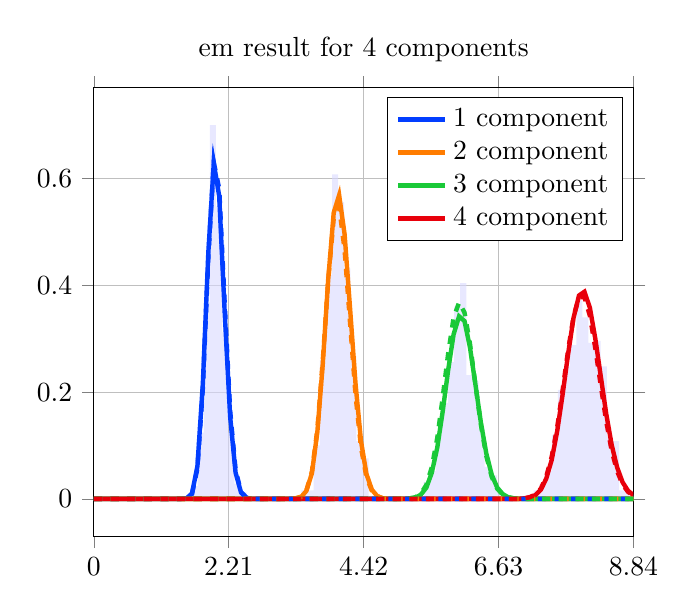 \begin{tikzpicture}
\begin{axis}[title={em result for 4 components}, yticklabel style={/pgf/number format/fixed,
            /pgf/number format/precision=3}, grid={major}, yminorgrids={true}, tick align={outside}, xtick={0.0,2.209,4.419,6.628,8.837}, xmin={0.0}, xmax={8.837}, scaled y ticks={false}]
    \addplot[ybar interval, fill={blue!15}, forget plot, opacity={0.6}, draw={none}, bar width={5.0e-6}]
        table[row sep={\\}]
        {
            \\
            1.6  0.024  \\
            1.7  0.124  \\
            1.8  0.368  \\
            1.9  0.7  \\
            2.0  0.548  \\
            2.1  0.312  \\
            2.2  0.124  \\
            2.3  0.028  \\
            2.4  0.012  \\
            2.5  0.004  \\
            2.6  0.0  \\
            2.7  0.0  \\
            2.8  0.0  \\
            2.9  0.0  \\
            3.0  0.0  \\
            3.1  0.0  \\
            3.2  0.0  \\
            3.3  0.0  \\
            3.4  0.016  \\
            3.5  0.016  \\
            3.6  0.1  \\
            3.7  0.26  \\
            3.8  0.42  \\
            3.9  0.608  \\
            4.0  0.556  \\
            4.1  0.432  \\
            4.2  0.268  \\
            4.3  0.108  \\
            4.4  0.076  \\
            4.5  0.004  \\
            4.6  0.004  \\
            4.7  0.0  \\
            4.8  0.0  \\
            4.9  0.0  \\
            5.0  0.0  \\
            5.1  0.0  \\
            5.2  0.004  \\
            5.3  0.0  \\
            5.4  0.032  \\
            5.5  0.052  \\
            5.6  0.12  \\
            5.7  0.18  \\
            5.8  0.256  \\
            5.9  0.36  \\
            6.0  0.404  \\
            6.1  0.232  \\
            6.2  0.22  \\
            6.3  0.132  \\
            6.4  0.06  \\
            6.5  0.044  \\
            6.6  0.016  \\
            6.7  0.004  \\
            6.8  0.0  \\
            6.9  0.0  \\
            7.0  0.0  \\
            7.1  0.008  \\
            7.2  0.016  \\
            7.3  0.028  \\
            7.4  0.052  \\
            7.5  0.12  \\
            7.6  0.204  \\
            7.7  0.248  \\
            7.8  0.288  \\
            7.9  0.372  \\
            8.0  0.34  \\
            8.1  0.292  \\
            8.2  0.296  \\
            8.3  0.248  \\
            8.4  0.116  \\
            8.5  0.108  \\
            8.6  0.016  \\
            8.7  0.012  \\
            8.8  0.008  \\
            8.9  0.0  \\
        }
        ;
    \addplot[style={{ultra thick}}, color={rgb,1:red,0.008;green,0.243;blue,1.0}]
        table[row sep={\\}]
        {
            \\
            0.0  0.0  \\
            0.089  1.759e-186  \\
            0.179  1.872e-130  \\
            0.268  2.709e-99  \\
            0.357  2.584e-78  \\
            0.446  6.505e-63  \\
            0.536  4.848e-51  \\
            0.625  1.327e-41  \\
            0.714  5.997e-34  \\
            0.803  1.18e-27  \\
            0.893  1.958e-22  \\
            0.982  4.395e-18  \\
            1.071  1.892e-14  \\
            1.16  2.035e-11  \\
            1.25  6.716e-9  \\
            1.339  8.009e-7  \\
            1.428  3.935e-5  \\
            1.518  0.001  \\
            1.607  0.01  \\
            1.696  0.061  \\
            1.785  0.216  \\
            1.875  0.462  \\
            1.964  0.629  \\
            2.053  0.567  \\
            2.142  0.351  \\
            2.232  0.154  \\
            2.321  0.049  \\
            2.41  0.012  \\
            2.499  0.002  \\
            2.589  0.0  \\
            2.678  3.24e-5  \\
            2.767  2.869e-6  \\
            2.856  2.065e-7  \\
            2.946  1.223e-8  \\
            3.035  6.037e-10  \\
            3.124  2.508e-11  \\
            3.214  8.855e-13  \\
            3.303  2.681e-14  \\
            3.392  7.02e-16  \\
            3.481  1.601e-17  \\
            3.571  3.204e-19  \\
            3.66  5.662e-21  \\
            3.749  8.888e-23  \\
            3.838  1.246e-24  \\
            3.928  1.569e-26  \\
            4.017  1.782e-28  \\
            4.106  1.835e-30  \\
            4.195  1.72e-32  \\
            4.285  1.473e-34  \\
            4.374  1.157e-36  \\
            4.463  8.363e-39  \\
            4.553  5.583e-41  \\
            4.642  3.453e-43  \\
            4.731  1.984e-45  \\
            4.82  1.062e-47  \\
            4.91  5.309e-50  \\
            4.999  2.485e-52  \\
            5.088  1.092e-54  \\
            5.177  4.511e-57  \\
            5.267  1.757e-59  \\
            5.356  6.462e-62  \\
            5.445  2.249e-64  \\
            5.534  7.42e-67  \\
            5.624  2.324e-69  \\
            5.713  6.924e-72  \\
            5.802  1.965e-74  \\
            5.891  5.32e-77  \\
            5.981  1.376e-79  \\
            6.07  3.404e-82  \\
            6.159  8.069e-85  \\
            6.249  1.834e-87  \\
            6.338  4.002e-90  \\
            6.427  8.397e-93  \\
            6.516  1.695e-95  \\
            6.606  3.297e-98  \\
            6.695  6.184e-101  \\
            6.784  1.119e-103  \\
            6.873  1.958e-106  \\
            6.963  3.311e-109  \\
            7.052  5.419e-112  \\
            7.141  8.592e-115  \\
            7.23  1.32e-117  \\
            7.32  1.969e-120  \\
            7.409  2.85e-123  \\
            7.498  4.007e-126  \\
            7.588  5.478e-129  \\
            7.677  7.285e-132  \\
            7.766  9.432e-135  \\
            7.855  1.189e-137  \\
            7.945  1.462e-140  \\
            8.034  1.752e-143  \\
            8.123  2.049e-146  \\
            8.212  2.339e-149  \\
            8.302  2.608e-152  \\
            8.391  2.843e-155  \\
            8.48  3.029e-158  \\
            8.569  3.157e-161  \\
            8.659  3.22e-164  \\
            8.748  3.215e-167  \\
            8.837  3.145e-170  \\
        }
        ;
    \addlegendentry {1 component}
    \addplot[style={{ultra thick}}, color={rgb,1:red,1.0;green,0.486;blue,0.0}]
        table[row sep={\\}]
        {
            \\
            0.0  0.0  \\
            0.089  0.0  \\
            0.179  0.0  \\
            0.268  2.507e-308  \\
            0.357  2.918e-262  \\
            0.446  2.125e-227  \\
            0.536  1.267e-199  \\
            0.625  9.726e-177  \\
            0.714  1.966e-157  \\
            0.803  7.334e-141  \\
            0.893  1.908e-126  \\
            0.982  8.936e-114  \\
            1.071  1.517e-102  \\
            1.16  1.589e-92  \\
            1.25  1.552e-83  \\
            1.339  1.963e-75  \\
            1.428  4.183e-68  \\
            1.518  1.865e-61  \\
            1.607  2.08e-55  \\
            1.696  6.744e-50  \\
            1.785  7.215e-45  \\
            1.875  2.838e-40  \\
            1.964  4.504e-36  \\
            2.053  3.127e-32  \\
            2.142  1.019e-28  \\
            2.232  1.659e-25  \\
            2.321  1.423e-22  \\
            2.41  6.757e-20  \\
            2.499  1.853e-17  \\
            2.589  3.052e-15  \\
            2.678  3.124e-13  \\
            2.767  2.05e-11  \\
            2.856  8.876e-10  \\
            2.946  2.6e-8  \\
            3.035  5.275e-7  \\
            3.124  7.573e-6  \\
            3.214  7.844e-5  \\
            3.303  0.001  \\
            3.392  0.003  \\
            3.481  0.015  \\
            3.571  0.048  \\
            3.66  0.125  \\
            3.749  0.253  \\
            3.838  0.411  \\
            3.928  0.536  \\
            4.017  0.569  \\
            4.106  0.496  \\
            4.195  0.358  \\
            4.285  0.216  \\
            4.374  0.109  \\
            4.463  0.047  \\
            4.553  0.017  \\
            4.642  0.005  \\
            4.731  0.001  \\
            4.82  0.0  \\
            4.91  6.919e-5  \\
            4.999  1.238e-5  \\
            5.088  1.951e-6  \\
            5.177  2.719e-7  \\
            5.267  3.364e-8  \\
            5.356  3.71e-9  \\
            5.445  3.661e-10  \\
            5.534  3.246e-11  \\
            5.624  2.593e-12  \\
            5.713  1.873e-13  \\
            5.802  1.227e-14  \\
            5.891  7.313e-16  \\
            5.981  3.977e-17  \\
            6.07  1.978e-18  \\
            6.159  9.024e-20  \\
            6.249  3.785e-21  \\
            6.338  1.464e-22  \\
            6.427  5.227e-24  \\
            6.516  1.728e-25  \\
            6.606  5.301e-27  \\
            6.695  1.512e-28  \\
            6.784  4.014e-30  \\
            6.873  9.948e-32  \\
            6.963  2.305e-33  \\
            7.052  5.0e-35  \\
            7.141  1.017e-36  \\
            7.23  1.945e-38  \\
            7.32  3.497e-40  \\
            7.409  5.927e-42  \\
            7.498  9.478e-44  \\
            7.588  1.432e-45  \\
            7.677  2.048e-47  \\
            7.766  2.774e-49  \\
            7.855  3.564e-51  \\
            7.945  4.349e-53  \\
            8.034  5.045e-55  \\
            8.123  5.571e-57  \\
            8.212  5.862e-59  \\
            8.302  5.884e-61  \\
            8.391  5.639e-63  \\
            8.48  5.165e-65  \\
            8.569  4.526e-67  \\
            8.659  3.798e-69  \\
            8.748  3.054e-71  \\
            8.837  2.356e-73  \\
        }
        ;
    \addlegendentry {2 component}
    \addplot[style={{ultra thick}}, color={rgb,1:red,0.102;green,0.788;blue,0.22}]
        table[row sep={\\}]
        {
            \\
            0.0  0.0  \\
            0.089  0.0  \\
            0.179  0.0  \\
            0.268  0.0  \\
            0.357  0.0  \\
            0.446  0.0  \\
            0.536  0.0  \\
            0.625  0.0  \\
            0.714  0.0  \\
            0.803  2.869e-299  \\
            0.893  1.015e-275  \\
            0.982  8.717e-255  \\
            1.071  5.184e-236  \\
            1.16  4.738e-219  \\
            1.25  1.237e-203  \\
            1.339  1.506e-189  \\
            1.428  1.272e-176  \\
            1.518  1.03e-164  \\
            1.607  1.045e-153  \\
            1.696  1.662e-143  \\
            1.785  5.021e-134  \\
            1.875  3.384e-125  \\
            1.964  5.854e-117  \\
            2.053  2.933e-109  \\
            2.142  4.728e-102  \\
            2.232  2.691e-95  \\
            2.321  5.869e-89  \\
            2.41  5.272e-83  \\
            2.499  2.081e-77  \\
            2.589  3.822e-72  \\
            2.678  3.442e-67  \\
            2.767  1.592e-62  \\
            2.856  3.948e-58  \\
            2.946  5.451e-54  \\
            3.035  4.34e-50  \\
            3.124  2.057e-46  \\
            3.214  5.979e-43  \\
            3.303  1.094e-39  \\
            3.392  1.292e-36  \\
            3.481  1.008e-33  \\
            3.571  5.301e-31  \\
            3.66  1.917e-28  \\
            3.749  4.853e-26  \\
            3.838  8.747e-24  \\
            3.928  1.14e-21  \\
            4.017  1.09e-19  \\
            4.106  7.757e-18  \\
            4.195  4.157e-16  \\
            4.285  1.698e-14  \\
            4.374  5.35e-13  \\
            4.463  1.313e-11  \\
            4.553  2.536e-10  \\
            4.642  3.889e-9  \\
            4.731  4.779e-8  \\
            4.82  4.744e-7  \\
            4.91  3.835e-6  \\
            4.999  2.543e-5  \\
            5.088  0.0  \\
            5.177  0.001  \\
            5.267  0.002  \\
            5.356  0.008  \\
            5.445  0.021  \\
            5.534  0.049  \\
            5.624  0.096  \\
            5.713  0.164  \\
            5.802  0.241  \\
            5.891  0.308  \\
            5.981  0.342  \\
            6.07  0.333  \\
            6.159  0.284  \\
            6.249  0.214  \\
            6.338  0.143  \\
            6.427  0.085  \\
            6.516  0.045  \\
            6.606  0.021  \\
            6.695  0.009  \\
            6.784  0.003  \\
            6.873  0.001  \\
            6.963  0.0  \\
            7.052  0.0  \\
            7.141  2.552e-5  \\
            7.23  5.919e-6  \\
            7.32  1.253e-6  \\
            7.409  2.427e-7  \\
            7.498  4.309e-8  \\
            7.588  7.027e-9  \\
            7.677  1.055e-9  \\
            7.766  1.46e-10  \\
            7.855  1.867e-11  \\
            7.945  2.21e-12  \\
            8.034  2.425e-13  \\
            8.123  2.471e-14  \\
            8.212  2.343e-15  \\
            8.302  2.069e-16  \\
            8.391  1.705e-17  \\
            8.48  1.313e-18  \\
            8.569  9.463e-20  \\
            8.659  6.39e-21  \\
            8.748  4.048e-22  \\
            8.837  2.41e-23  \\
        }
        ;
    \addlegendentry {3 component}
    \addplot[style={{ultra thick}}, color={rgb,1:red,0.91;green,0.0;blue,0.043}]
        table[row sep={\\}]
        {
            \\
            0.0  0.0  \\
            0.089  0.0  \\
            0.179  0.0  \\
            0.268  0.0  \\
            0.357  0.0  \\
            0.446  0.0  \\
            0.536  0.0  \\
            0.625  0.0  \\
            0.714  0.0  \\
            0.803  0.0  \\
            0.893  0.0  \\
            0.982  0.0  \\
            1.071  0.0  \\
            1.16  0.0  \\
            1.25  0.0  \\
            1.339  0.0  \\
            1.428  5.337e-314  \\
            1.518  7.698e-297  \\
            1.607  6.971e-281  \\
            1.696  5.346e-266  \\
            1.785  4.474e-252  \\
            1.875  5.072e-239  \\
            1.964  9.383e-227  \\
            2.053  3.328e-215  \\
            2.142  2.604e-204  \\
            2.232  5.089e-194  \\
            2.321  2.768e-184  \\
            2.41  4.615e-175  \\
            2.499  2.571e-166  \\
            2.589  5.17e-158  \\
            2.678  4.019e-150  \\
            2.767  1.286e-142  \\
            2.856  1.791e-135  \\
            2.946  1.144e-128  \\
            3.035  3.506e-122  \\
            3.124  5.384e-116  \\
            3.214  4.307e-110  \\
            3.303  1.86e-104  \\
            3.392  4.482e-99  \\
            3.481  6.21e-94  \\
            3.571  5.089e-89  \\
            3.66  2.531e-84  \\
            3.749  7.829e-80  \\
            3.838  1.539e-75  \\
            3.928  1.965e-71  \\
            4.017  1.66e-67  \\
            4.106  9.456e-64  \\
            4.195  3.692e-60  \\
            4.285  1.004e-56  \\
            4.374  1.931e-53  \\
            4.463  2.662e-50  \\
            4.553  2.666e-47  \\
            4.642  1.964e-44  \\
            4.731  1.077e-41  \\
            4.82  4.444e-39  \\
            4.91  1.394e-36  \\
            4.999  3.36e-34  \\
            5.088  6.275e-32  \\
            5.177  9.165e-30  \\
            5.267  1.056e-27  \\
            5.356  9.667e-26  \\
            5.445  7.091e-24  \\
            5.534  4.197e-22  \\
            5.624  2.018e-20  \\
            5.713  7.932e-19  \\
            5.802  2.566e-17  \\
            5.891  6.871e-16  \\
            5.981  1.532e-14  \\
            6.07  2.858e-13  \\
            6.159  4.486e-12  \\
            6.249  5.955e-11  \\
            6.338  6.716e-10  \\
            6.427  6.464e-9  \\
            6.516  5.333e-8  \\
            6.606  3.788e-7  \\
            6.695  2.325e-6  \\
            6.784  1.238e-5  \\
            6.873  5.743e-5  \\
            6.963  0.0  \\
            7.052  0.001  \\
            7.141  0.003  \\
            7.23  0.007  \\
            7.32  0.017  \\
            7.409  0.038  \\
            7.498  0.073  \\
            7.588  0.127  \\
            7.677  0.196  \\
            7.766  0.271  \\
            7.855  0.339  \\
            7.945  0.381  \\
            8.034  0.388  \\
            8.123  0.358  \\
            8.212  0.3  \\
            8.302  0.229  \\
            8.391  0.159  \\
            8.48  0.101  \\
            8.569  0.059  \\
            8.659  0.031  \\
            8.748  0.015  \\
            8.837  0.007  \\
        }
        ;
    \addlegendentry {4 component}
    \addplot[style={{ultra thick, dashed}}, color={rgb,1:red,0.008;green,0.243;blue,1.0}]
        table[row sep={\\}]
        {
            \\
            0.0  0.0  \\
            0.089  1.171e-186  \\
            0.179  1.25e-130  \\
            0.268  1.829e-99  \\
            0.357  1.772e-78  \\
            0.446  4.537e-63  \\
            0.536  3.444e-51  \\
            0.625  9.611e-42  \\
            0.714  4.431e-34  \\
            0.803  8.894e-28  \\
            0.893  1.507e-22  \\
            0.982  3.456e-18  \\
            1.071  1.52e-14  \\
            1.16  1.67e-11  \\
            1.25  5.632e-9  \\
            1.339  6.865e-7  \\
            1.428  3.449e-5  \\
            1.518  0.001  \\
            1.607  0.009  \\
            1.696  0.057  \\
            1.785  0.207  \\
            1.875  0.453  \\
            1.964  0.63  \\
            2.053  0.581  \\
            2.142  0.368  \\
            2.232  0.165  \\
            2.321  0.054  \\
            2.41  0.013  \\
            2.499  0.002  \\
            2.589  0.0  \\
            2.678  3.897e-5  \\
            2.767  3.531e-6  \\
            2.856  2.6e-7  \\
            2.946  1.577e-8  \\
            3.035  7.962e-10  \\
            3.124  3.385e-11  \\
            3.214  1.223e-12  \\
            3.303  3.791e-14  \\
            3.392  1.016e-15  \\
            3.481  2.371e-17  \\
            3.571  4.857e-19  \\
            3.66  8.783e-21  \\
            3.749  1.411e-22  \\
            3.838  2.025e-24  \\
            3.928  2.61e-26  \\
            4.017  3.034e-28  \\
            4.106  3.198e-30  \\
            4.195  3.068e-32  \\
            4.285  2.689e-34  \\
            4.374  2.162e-36  \\
            4.463  1.6e-38  \\
            4.553  1.094e-40  \\
            4.642  6.924e-43  \\
            4.731  4.073e-45  \\
            4.82  2.232e-47  \\
            4.91  1.142e-49  \\
            4.999  5.473e-52  \\
            5.088  2.461e-54  \\
            5.177  1.041e-56  \\
            5.267  4.151e-59  \\
            5.356  1.563e-61  \\
            5.445  5.57e-64  \\
            5.534  1.881e-66  \\
            5.624  6.033e-69  \\
            5.713  1.84e-71  \\
            5.802  5.346e-74  \\
            5.891  1.482e-76  \\
            5.981  3.924e-79  \\
            6.07  9.94e-82  \\
            6.159  2.412e-84  \\
            6.249  5.613e-87  \\
            6.338  1.254e-89  \\
            6.427  2.694e-92  \\
            6.516  5.569e-95  \\
            6.606  1.109e-97  \\
            6.695  2.129e-100  \\
            6.784  3.947e-103  \\
            6.873  7.067e-106  \\
            6.963  1.224e-108  \\
            7.052  2.051e-111  \\
            7.141  3.329e-114  \\
            7.23  5.239e-117  \\
            7.32  7.997e-120  \\
            7.409  1.185e-122  \\
            7.498  1.707e-125  \\
            7.588  2.389e-128  \\
            7.677  3.253e-131  \\
            7.766  4.312e-134  \\
            7.855  5.568e-137  \\
            7.945  7.007e-140  \\
            8.034  8.599e-143  \\
            8.123  1.03e-145  \\
            8.212  1.204e-148  \\
            8.302  1.374e-151  \\
            8.391  1.534e-154  \\
            8.48  1.673e-157  \\
            8.569  1.786e-160  \\
            8.659  1.865e-163  \\
            8.748  1.907e-166  \\
            8.837  1.91e-169  \\
        }
        ;
    \addplot[style={{ultra thick, dashed}}, color={rgb,1:red,1.0;green,0.486;blue,0.0}]
        table[row sep={\\}]
        {
            \\
            0.0  0.0  \\
            0.089  0.0  \\
            0.179  0.0  \\
            0.268  1.994e-307  \\
            0.357  1.877e-261  \\
            0.446  1.159e-226  \\
            0.536  6.033e-199  \\
            0.625  4.126e-176  \\
            0.714  7.545e-157  \\
            0.803  2.575e-140  \\
            0.893  6.184e-126  \\
            0.982  2.693e-113  \\
            1.071  4.277e-102  \\
            1.16  4.212e-92  \\
            1.25  3.886e-83  \\
            1.339  4.657e-75  \\
            1.428  9.436e-68  \\
            1.518  4.012e-61  \\
            1.607  4.278e-55  \\
            1.696  1.329e-49  \\
            1.785  1.365e-44  \\
            1.875  5.162e-40  \\
            1.964  7.893e-36  \\
            2.053  5.288e-32  \\
            2.142  1.665e-28  \\
            2.232  2.621e-25  \\
            2.321  2.178e-22  \\
            2.41  1.003e-19  \\
            2.499  2.669e-17  \\
            2.589  4.269e-15  \\
            2.678  4.248e-13  \\
            2.767  2.713e-11  \\
            2.856  1.143e-9  \\
            2.946  3.264e-8  \\
            3.035  6.456e-7  \\
            3.124  9.043e-6  \\
            3.214  9.144e-5  \\
            3.303  0.001  \\
            3.392  0.004  \\
            3.481  0.016  \\
            3.571  0.051  \\
            3.66  0.13  \\
            3.749  0.259  \\
            3.838  0.41  \\
            3.928  0.525  \\
            4.017  0.547  \\
            4.106  0.467  \\
            4.195  0.331  \\
            4.285  0.195  \\
            4.374  0.097  \\
            4.463  0.041  \\
            4.553  0.015  \\
            4.642  0.005  \\
            4.731  0.001  \\
            4.82  0.0  \\
            4.91  5.539e-5  \\
            4.999  9.75e-6  \\
            5.088  1.511e-6  \\
            5.177  2.072e-7  \\
            5.267  2.522e-8  \\
            5.356  2.738e-9  \\
            5.445  2.66e-10  \\
            5.534  2.322e-11  \\
            5.624  1.827e-12  \\
            5.713  1.3e-13  \\
            5.802  8.392e-15  \\
            5.891  4.929e-16  \\
            5.981  2.642e-17  \\
            6.07  1.295e-18  \\
            6.159  5.826e-20  \\
            6.249  2.41e-21  \\
            6.338  9.187e-23  \\
            6.427  3.236e-24  \\
            6.516  1.056e-25  \\
            6.606  3.194e-27  \\
            6.695  8.988e-29  \\
            6.784  2.356e-30  \\
            6.873  5.762e-32  \\
            6.963  1.318e-33  \\
            7.052  2.822e-35  \\
            7.141  5.669e-37  \\
            7.23  1.07e-38  \\
            7.32  1.901e-40  \\
            7.409  3.181e-42  \\
            7.498  5.025e-44  \\
            7.588  7.501e-46  \\
            7.677  1.06e-47  \\
            7.766  1.418e-49  \\
            7.855  1.8e-51  \\
            7.945  2.171e-53  \\
            8.034  2.49e-55  \\
            8.123  2.717e-57  \\
            8.212  2.827e-59  \\
            8.302  2.805e-61  \\
            8.391  2.658e-63  \\
            8.48  2.407e-65  \\
            8.569  2.086e-67  \\
            8.659  1.731e-69  \\
            8.748  1.376e-71  \\
            8.837  1.05e-73  \\
        }
        ;
    \addplot[style={{ultra thick, dashed}}, color={rgb,1:red,0.102;green,0.788;blue,0.22}]
        table[row sep={\\}]
        {
            \\
            0.0  0.0  \\
            0.089  0.0  \\
            0.179  0.0  \\
            0.268  0.0  \\
            0.357  0.0  \\
            0.446  0.0  \\
            0.536  0.0  \\
            0.625  0.0  \\
            0.714  0.0  \\
            0.803  1.541e-298  \\
            0.893  5.247e-275  \\
            0.982  4.339e-254  \\
            1.071  2.489e-235  \\
            1.16  2.197e-218  \\
            1.25  5.542e-203  \\
            1.339  6.53e-189  \\
            1.428  5.338e-176  \\
            1.518  4.185e-164  \\
            1.607  4.114e-153  \\
            1.696  6.35e-143  \\
            1.785  1.86e-133  \\
            1.875  1.217e-124  \\
            1.964  2.043e-116  \\
            2.053  9.941e-109  \\
            2.142  1.557e-101  \\
            2.232  8.612e-95  \\
            2.321  1.825e-88  \\
            2.41  1.594e-82  \\
            2.499  6.116e-77  \\
            2.589  1.093e-71  \\
            2.678  9.573e-67  \\
            2.767  4.308e-62  \\
            2.856  1.039e-57  \\
            2.946  1.397e-53  \\
            3.035  1.082e-49  \\
            3.124  4.995e-46  \\
            3.214  1.413e-42  \\
            3.303  2.519e-39  \\
            3.392  2.897e-36  \\
            3.481  2.201e-33  \\
            3.571  1.127e-30  \\
            3.66  3.972e-28  \\
            3.749  9.796e-26  \\
            3.838  1.72e-23  \\
            3.928  2.185e-21  \\
            4.017  2.036e-19  \\
            4.106  1.412e-17  \\
            4.195  7.374e-16  \\
            4.285  2.937e-14  \\
            4.374  9.018e-13  \\
            4.463  2.157e-11  \\
            4.553  4.062e-10  \\
            4.642  6.074e-9  \\
            4.731  7.278e-8  \\
            4.82  7.045e-7  \\
            4.91  5.553e-6  \\
            4.999  3.591e-5  \\
            5.088  0.0  \\
            5.177  0.001  \\
            5.267  0.003  \\
            5.356  0.01  \\
            5.445  0.026  \\
            5.534  0.059  \\
            5.624  0.114  \\
            5.713  0.19  \\
            5.802  0.272  \\
            5.891  0.339  \\
            5.981  0.368  \\
            6.07  0.349  \\
            6.159  0.291  \\
            6.249  0.214  \\
            6.338  0.139  \\
            6.427  0.08  \\
            6.516  0.041  \\
            6.606  0.019  \\
            6.695  0.008  \\
            6.784  0.003  \\
            6.873  0.001  \\
            6.963  0.0  \\
            7.052  8.027e-5  \\
            7.141  1.996e-5  \\
            7.23  4.519e-6  \\
            7.32  9.338e-7  \\
            7.409  1.765e-7  \\
            7.498  3.059e-8  \\
            7.588  4.87e-9  \\
            7.677  7.135e-10  \\
            7.766  9.642e-11  \\
            7.855  1.204e-11  \\
            7.945  1.391e-12  \\
            8.034  1.49e-13  \\
            8.123  1.483e-14  \\
            8.212  1.372e-15  \\
            8.302  1.183e-16  \\
            8.391  9.52e-18  \\
            8.48  7.158e-19  \\
            8.569  5.036e-20  \\
            8.659  3.32e-21  \\
            8.748  2.054e-22  \\
            8.837  1.194e-23  \\
        }
        ;
    \addplot[style={{ultra thick, dashed}}, color={rgb,1:red,0.91;green,0.0;blue,0.043}]
        table[row sep={\\}]
        {
            \\
            0.0  0.0  \\
            0.089  0.0  \\
            0.179  0.0  \\
            0.268  0.0  \\
            0.357  0.0  \\
            0.446  0.0  \\
            0.536  0.0  \\
            0.625  0.0  \\
            0.714  0.0  \\
            0.803  0.0  \\
            0.893  0.0  \\
            0.982  0.0  \\
            1.071  0.0  \\
            1.16  0.0  \\
            1.25  0.0  \\
            1.339  0.0  \\
            1.428  1.28e-313  \\
            1.518  1.851e-296  \\
            1.607  1.678e-280  \\
            1.696  1.286e-265  \\
            1.785  1.075e-251  \\
            1.875  1.216e-238  \\
            1.964  2.243e-226  \\
            2.053  7.923e-215  \\
            2.142  6.171e-204  \\
            2.232  1.199e-193  \\
            2.321  6.484e-184  \\
            2.41  1.074e-174  \\
            2.499  5.943e-166  \\
            2.589  1.186e-157  \\
            2.678  9.144e-150  \\
            2.767  2.901e-142  \\
            2.856  4.005e-135  \\
            2.946  2.533e-128  \\
            3.035  7.692e-122  \\
            3.124  1.17e-115  \\
            3.214  9.26e-110  \\
            3.303  3.957e-104  \\
            3.392  9.431e-99  \\
            3.481  1.292e-93  \\
            3.571  1.047e-88  \\
            3.66  5.147e-84  \\
            3.749  1.573e-79  \\
            3.838  3.056e-75  \\
            3.928  3.853e-71  \\
            4.017  3.215e-67  \\
            4.106  1.808e-63  \\
            4.195  6.968e-60  \\
            4.285  1.871e-56  \\
            4.374  3.549e-53  \\
            4.463  4.828e-50  \\
            4.553  4.771e-47  \\
            4.642  3.467e-44  \\
            4.731  1.875e-41  \\
            4.82  7.629e-39  \\
            4.91  2.36e-36  \\
            4.999  5.606e-34  \\
            5.088  1.032e-31  \\
            5.177  1.486e-29  \\
            5.267  1.687e-27  \\
            5.356  1.522e-25  \\
            5.445  1.1e-23  \\
            5.534  6.413e-22  \\
            5.624  3.037e-20  \\
            5.713  1.176e-18  \\
            5.802  3.747e-17  \\
            5.891  9.881e-16  \\
            5.981  2.169e-14  \\
            6.07  3.984e-13  \\
            6.159  6.158e-12  \\
            6.249  8.047e-11  \\
            6.338  8.933e-10  \\
            6.427  8.463e-9  \\
            6.516  6.872e-8  \\
            6.606  4.803e-7  \\
            6.695  2.902e-6  \\
            6.784  1.521e-5  \\
            6.873  6.939e-5  \\
            6.963  0.0  \\
            7.052  0.001  \\
            7.141  0.003  \\
            7.23  0.008  \\
            7.32  0.019  \\
            7.409  0.042  \\
            7.498  0.079  \\
            7.588  0.134  \\
            7.677  0.204  \\
            7.766  0.278  \\
            7.855  0.341  \\
            7.945  0.378  \\
            8.034  0.378  \\
            8.123  0.343  \\
            8.212  0.282  \\
            8.302  0.212  \\
            8.391  0.145  \\
            8.48  0.09  \\
            8.569  0.052  \\
            8.659  0.027  \\
            8.748  0.013  \\
            8.837  0.006  \\
        }
        ;
\end{axis}
\end{tikzpicture}

